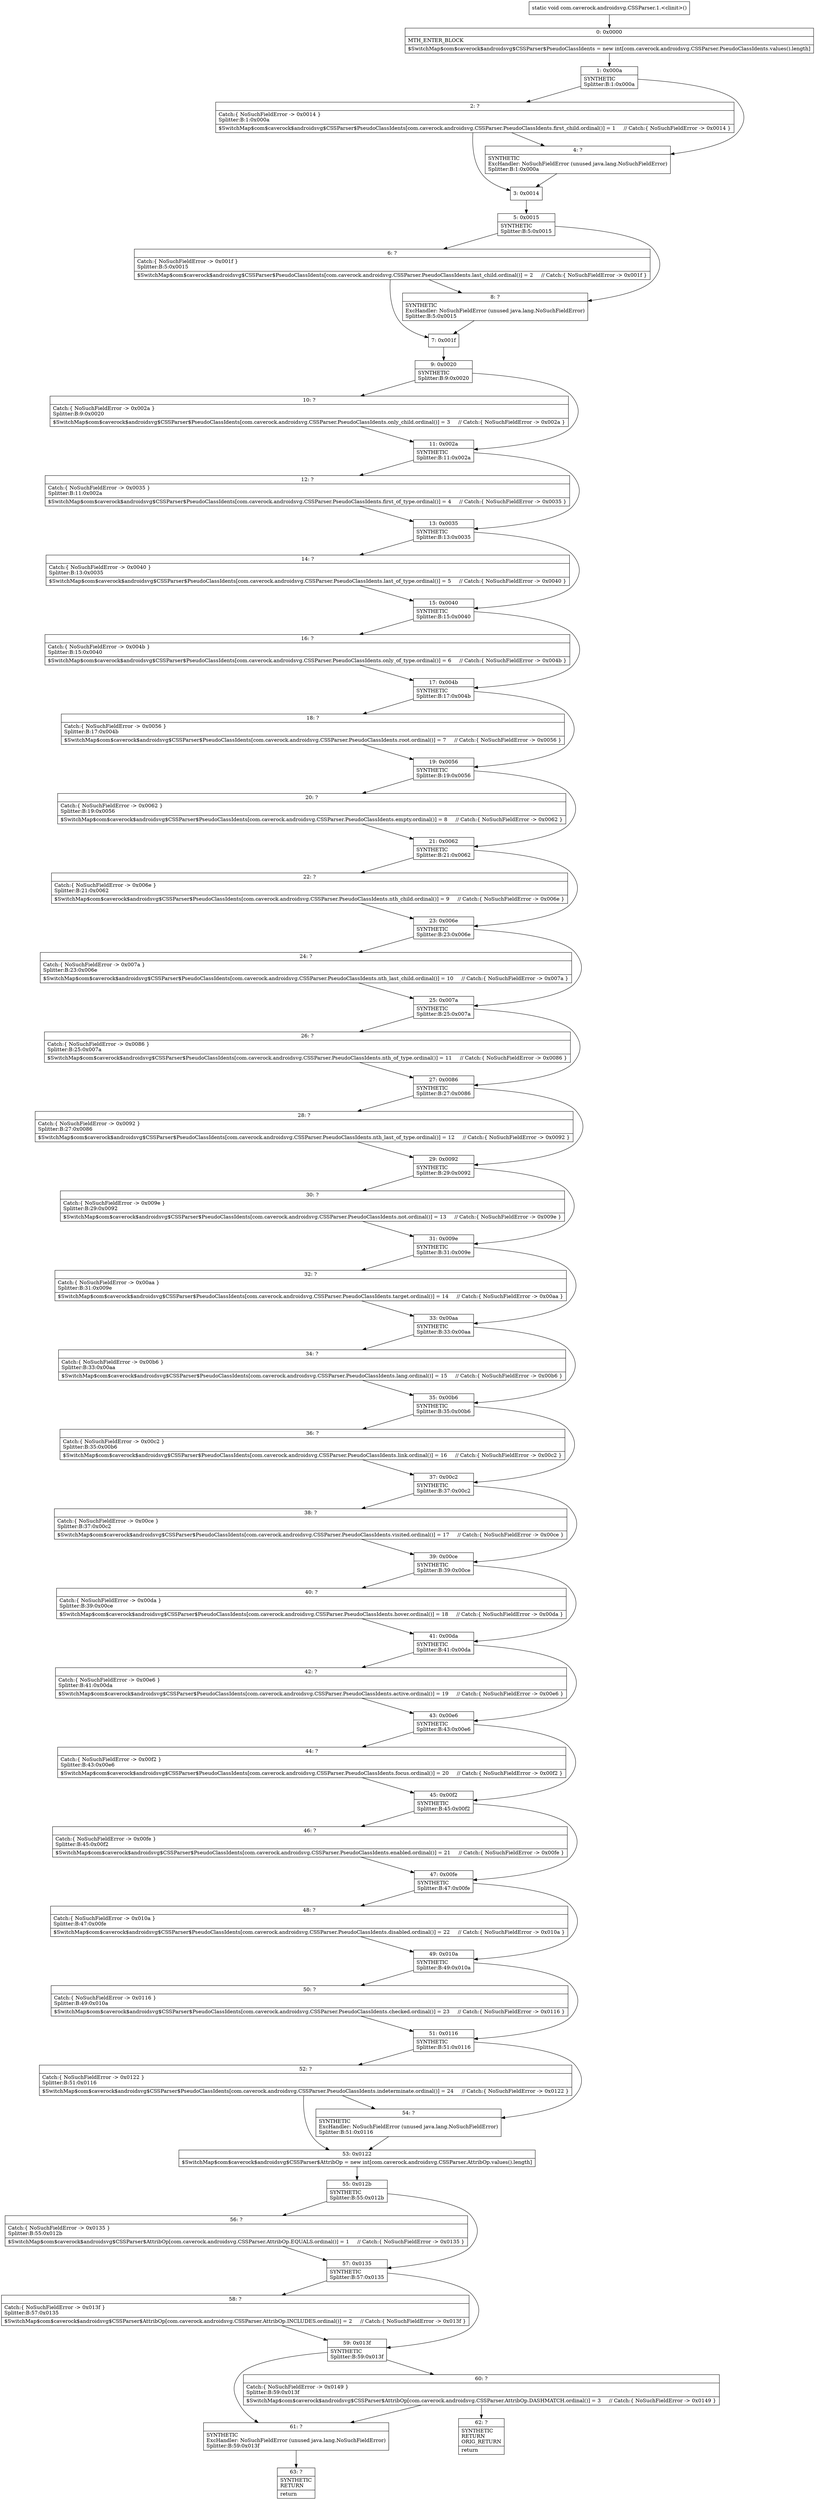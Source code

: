 digraph "CFG forcom.caverock.androidsvg.CSSParser.1.\<clinit\>()V" {
Node_0 [shape=record,label="{0\:\ 0x0000|MTH_ENTER_BLOCK\l|$SwitchMap$com$caverock$androidsvg$CSSParser$PseudoClassIdents = new int[com.caverock.androidsvg.CSSParser.PseudoClassIdents.values().length]\l}"];
Node_1 [shape=record,label="{1\:\ 0x000a|SYNTHETIC\lSplitter:B:1:0x000a\l}"];
Node_2 [shape=record,label="{2\:\ ?|Catch:\{ NoSuchFieldError \-\> 0x0014 \}\lSplitter:B:1:0x000a\l|$SwitchMap$com$caverock$androidsvg$CSSParser$PseudoClassIdents[com.caverock.androidsvg.CSSParser.PseudoClassIdents.first_child.ordinal()] = 1     \/\/ Catch:\{ NoSuchFieldError \-\> 0x0014 \}\l}"];
Node_3 [shape=record,label="{3\:\ 0x0014}"];
Node_4 [shape=record,label="{4\:\ ?|SYNTHETIC\lExcHandler: NoSuchFieldError (unused java.lang.NoSuchFieldError)\lSplitter:B:1:0x000a\l}"];
Node_5 [shape=record,label="{5\:\ 0x0015|SYNTHETIC\lSplitter:B:5:0x0015\l}"];
Node_6 [shape=record,label="{6\:\ ?|Catch:\{ NoSuchFieldError \-\> 0x001f \}\lSplitter:B:5:0x0015\l|$SwitchMap$com$caverock$androidsvg$CSSParser$PseudoClassIdents[com.caverock.androidsvg.CSSParser.PseudoClassIdents.last_child.ordinal()] = 2     \/\/ Catch:\{ NoSuchFieldError \-\> 0x001f \}\l}"];
Node_7 [shape=record,label="{7\:\ 0x001f}"];
Node_8 [shape=record,label="{8\:\ ?|SYNTHETIC\lExcHandler: NoSuchFieldError (unused java.lang.NoSuchFieldError)\lSplitter:B:5:0x0015\l}"];
Node_9 [shape=record,label="{9\:\ 0x0020|SYNTHETIC\lSplitter:B:9:0x0020\l}"];
Node_10 [shape=record,label="{10\:\ ?|Catch:\{ NoSuchFieldError \-\> 0x002a \}\lSplitter:B:9:0x0020\l|$SwitchMap$com$caverock$androidsvg$CSSParser$PseudoClassIdents[com.caverock.androidsvg.CSSParser.PseudoClassIdents.only_child.ordinal()] = 3     \/\/ Catch:\{ NoSuchFieldError \-\> 0x002a \}\l}"];
Node_11 [shape=record,label="{11\:\ 0x002a|SYNTHETIC\lSplitter:B:11:0x002a\l}"];
Node_12 [shape=record,label="{12\:\ ?|Catch:\{ NoSuchFieldError \-\> 0x0035 \}\lSplitter:B:11:0x002a\l|$SwitchMap$com$caverock$androidsvg$CSSParser$PseudoClassIdents[com.caverock.androidsvg.CSSParser.PseudoClassIdents.first_of_type.ordinal()] = 4     \/\/ Catch:\{ NoSuchFieldError \-\> 0x0035 \}\l}"];
Node_13 [shape=record,label="{13\:\ 0x0035|SYNTHETIC\lSplitter:B:13:0x0035\l}"];
Node_14 [shape=record,label="{14\:\ ?|Catch:\{ NoSuchFieldError \-\> 0x0040 \}\lSplitter:B:13:0x0035\l|$SwitchMap$com$caverock$androidsvg$CSSParser$PseudoClassIdents[com.caverock.androidsvg.CSSParser.PseudoClassIdents.last_of_type.ordinal()] = 5     \/\/ Catch:\{ NoSuchFieldError \-\> 0x0040 \}\l}"];
Node_15 [shape=record,label="{15\:\ 0x0040|SYNTHETIC\lSplitter:B:15:0x0040\l}"];
Node_16 [shape=record,label="{16\:\ ?|Catch:\{ NoSuchFieldError \-\> 0x004b \}\lSplitter:B:15:0x0040\l|$SwitchMap$com$caverock$androidsvg$CSSParser$PseudoClassIdents[com.caverock.androidsvg.CSSParser.PseudoClassIdents.only_of_type.ordinal()] = 6     \/\/ Catch:\{ NoSuchFieldError \-\> 0x004b \}\l}"];
Node_17 [shape=record,label="{17\:\ 0x004b|SYNTHETIC\lSplitter:B:17:0x004b\l}"];
Node_18 [shape=record,label="{18\:\ ?|Catch:\{ NoSuchFieldError \-\> 0x0056 \}\lSplitter:B:17:0x004b\l|$SwitchMap$com$caverock$androidsvg$CSSParser$PseudoClassIdents[com.caverock.androidsvg.CSSParser.PseudoClassIdents.root.ordinal()] = 7     \/\/ Catch:\{ NoSuchFieldError \-\> 0x0056 \}\l}"];
Node_19 [shape=record,label="{19\:\ 0x0056|SYNTHETIC\lSplitter:B:19:0x0056\l}"];
Node_20 [shape=record,label="{20\:\ ?|Catch:\{ NoSuchFieldError \-\> 0x0062 \}\lSplitter:B:19:0x0056\l|$SwitchMap$com$caverock$androidsvg$CSSParser$PseudoClassIdents[com.caverock.androidsvg.CSSParser.PseudoClassIdents.empty.ordinal()] = 8     \/\/ Catch:\{ NoSuchFieldError \-\> 0x0062 \}\l}"];
Node_21 [shape=record,label="{21\:\ 0x0062|SYNTHETIC\lSplitter:B:21:0x0062\l}"];
Node_22 [shape=record,label="{22\:\ ?|Catch:\{ NoSuchFieldError \-\> 0x006e \}\lSplitter:B:21:0x0062\l|$SwitchMap$com$caverock$androidsvg$CSSParser$PseudoClassIdents[com.caverock.androidsvg.CSSParser.PseudoClassIdents.nth_child.ordinal()] = 9     \/\/ Catch:\{ NoSuchFieldError \-\> 0x006e \}\l}"];
Node_23 [shape=record,label="{23\:\ 0x006e|SYNTHETIC\lSplitter:B:23:0x006e\l}"];
Node_24 [shape=record,label="{24\:\ ?|Catch:\{ NoSuchFieldError \-\> 0x007a \}\lSplitter:B:23:0x006e\l|$SwitchMap$com$caverock$androidsvg$CSSParser$PseudoClassIdents[com.caverock.androidsvg.CSSParser.PseudoClassIdents.nth_last_child.ordinal()] = 10     \/\/ Catch:\{ NoSuchFieldError \-\> 0x007a \}\l}"];
Node_25 [shape=record,label="{25\:\ 0x007a|SYNTHETIC\lSplitter:B:25:0x007a\l}"];
Node_26 [shape=record,label="{26\:\ ?|Catch:\{ NoSuchFieldError \-\> 0x0086 \}\lSplitter:B:25:0x007a\l|$SwitchMap$com$caverock$androidsvg$CSSParser$PseudoClassIdents[com.caverock.androidsvg.CSSParser.PseudoClassIdents.nth_of_type.ordinal()] = 11     \/\/ Catch:\{ NoSuchFieldError \-\> 0x0086 \}\l}"];
Node_27 [shape=record,label="{27\:\ 0x0086|SYNTHETIC\lSplitter:B:27:0x0086\l}"];
Node_28 [shape=record,label="{28\:\ ?|Catch:\{ NoSuchFieldError \-\> 0x0092 \}\lSplitter:B:27:0x0086\l|$SwitchMap$com$caverock$androidsvg$CSSParser$PseudoClassIdents[com.caverock.androidsvg.CSSParser.PseudoClassIdents.nth_last_of_type.ordinal()] = 12     \/\/ Catch:\{ NoSuchFieldError \-\> 0x0092 \}\l}"];
Node_29 [shape=record,label="{29\:\ 0x0092|SYNTHETIC\lSplitter:B:29:0x0092\l}"];
Node_30 [shape=record,label="{30\:\ ?|Catch:\{ NoSuchFieldError \-\> 0x009e \}\lSplitter:B:29:0x0092\l|$SwitchMap$com$caverock$androidsvg$CSSParser$PseudoClassIdents[com.caverock.androidsvg.CSSParser.PseudoClassIdents.not.ordinal()] = 13     \/\/ Catch:\{ NoSuchFieldError \-\> 0x009e \}\l}"];
Node_31 [shape=record,label="{31\:\ 0x009e|SYNTHETIC\lSplitter:B:31:0x009e\l}"];
Node_32 [shape=record,label="{32\:\ ?|Catch:\{ NoSuchFieldError \-\> 0x00aa \}\lSplitter:B:31:0x009e\l|$SwitchMap$com$caverock$androidsvg$CSSParser$PseudoClassIdents[com.caverock.androidsvg.CSSParser.PseudoClassIdents.target.ordinal()] = 14     \/\/ Catch:\{ NoSuchFieldError \-\> 0x00aa \}\l}"];
Node_33 [shape=record,label="{33\:\ 0x00aa|SYNTHETIC\lSplitter:B:33:0x00aa\l}"];
Node_34 [shape=record,label="{34\:\ ?|Catch:\{ NoSuchFieldError \-\> 0x00b6 \}\lSplitter:B:33:0x00aa\l|$SwitchMap$com$caverock$androidsvg$CSSParser$PseudoClassIdents[com.caverock.androidsvg.CSSParser.PseudoClassIdents.lang.ordinal()] = 15     \/\/ Catch:\{ NoSuchFieldError \-\> 0x00b6 \}\l}"];
Node_35 [shape=record,label="{35\:\ 0x00b6|SYNTHETIC\lSplitter:B:35:0x00b6\l}"];
Node_36 [shape=record,label="{36\:\ ?|Catch:\{ NoSuchFieldError \-\> 0x00c2 \}\lSplitter:B:35:0x00b6\l|$SwitchMap$com$caverock$androidsvg$CSSParser$PseudoClassIdents[com.caverock.androidsvg.CSSParser.PseudoClassIdents.link.ordinal()] = 16     \/\/ Catch:\{ NoSuchFieldError \-\> 0x00c2 \}\l}"];
Node_37 [shape=record,label="{37\:\ 0x00c2|SYNTHETIC\lSplitter:B:37:0x00c2\l}"];
Node_38 [shape=record,label="{38\:\ ?|Catch:\{ NoSuchFieldError \-\> 0x00ce \}\lSplitter:B:37:0x00c2\l|$SwitchMap$com$caverock$androidsvg$CSSParser$PseudoClassIdents[com.caverock.androidsvg.CSSParser.PseudoClassIdents.visited.ordinal()] = 17     \/\/ Catch:\{ NoSuchFieldError \-\> 0x00ce \}\l}"];
Node_39 [shape=record,label="{39\:\ 0x00ce|SYNTHETIC\lSplitter:B:39:0x00ce\l}"];
Node_40 [shape=record,label="{40\:\ ?|Catch:\{ NoSuchFieldError \-\> 0x00da \}\lSplitter:B:39:0x00ce\l|$SwitchMap$com$caverock$androidsvg$CSSParser$PseudoClassIdents[com.caverock.androidsvg.CSSParser.PseudoClassIdents.hover.ordinal()] = 18     \/\/ Catch:\{ NoSuchFieldError \-\> 0x00da \}\l}"];
Node_41 [shape=record,label="{41\:\ 0x00da|SYNTHETIC\lSplitter:B:41:0x00da\l}"];
Node_42 [shape=record,label="{42\:\ ?|Catch:\{ NoSuchFieldError \-\> 0x00e6 \}\lSplitter:B:41:0x00da\l|$SwitchMap$com$caverock$androidsvg$CSSParser$PseudoClassIdents[com.caverock.androidsvg.CSSParser.PseudoClassIdents.active.ordinal()] = 19     \/\/ Catch:\{ NoSuchFieldError \-\> 0x00e6 \}\l}"];
Node_43 [shape=record,label="{43\:\ 0x00e6|SYNTHETIC\lSplitter:B:43:0x00e6\l}"];
Node_44 [shape=record,label="{44\:\ ?|Catch:\{ NoSuchFieldError \-\> 0x00f2 \}\lSplitter:B:43:0x00e6\l|$SwitchMap$com$caverock$androidsvg$CSSParser$PseudoClassIdents[com.caverock.androidsvg.CSSParser.PseudoClassIdents.focus.ordinal()] = 20     \/\/ Catch:\{ NoSuchFieldError \-\> 0x00f2 \}\l}"];
Node_45 [shape=record,label="{45\:\ 0x00f2|SYNTHETIC\lSplitter:B:45:0x00f2\l}"];
Node_46 [shape=record,label="{46\:\ ?|Catch:\{ NoSuchFieldError \-\> 0x00fe \}\lSplitter:B:45:0x00f2\l|$SwitchMap$com$caverock$androidsvg$CSSParser$PseudoClassIdents[com.caverock.androidsvg.CSSParser.PseudoClassIdents.enabled.ordinal()] = 21     \/\/ Catch:\{ NoSuchFieldError \-\> 0x00fe \}\l}"];
Node_47 [shape=record,label="{47\:\ 0x00fe|SYNTHETIC\lSplitter:B:47:0x00fe\l}"];
Node_48 [shape=record,label="{48\:\ ?|Catch:\{ NoSuchFieldError \-\> 0x010a \}\lSplitter:B:47:0x00fe\l|$SwitchMap$com$caverock$androidsvg$CSSParser$PseudoClassIdents[com.caverock.androidsvg.CSSParser.PseudoClassIdents.disabled.ordinal()] = 22     \/\/ Catch:\{ NoSuchFieldError \-\> 0x010a \}\l}"];
Node_49 [shape=record,label="{49\:\ 0x010a|SYNTHETIC\lSplitter:B:49:0x010a\l}"];
Node_50 [shape=record,label="{50\:\ ?|Catch:\{ NoSuchFieldError \-\> 0x0116 \}\lSplitter:B:49:0x010a\l|$SwitchMap$com$caverock$androidsvg$CSSParser$PseudoClassIdents[com.caverock.androidsvg.CSSParser.PseudoClassIdents.checked.ordinal()] = 23     \/\/ Catch:\{ NoSuchFieldError \-\> 0x0116 \}\l}"];
Node_51 [shape=record,label="{51\:\ 0x0116|SYNTHETIC\lSplitter:B:51:0x0116\l}"];
Node_52 [shape=record,label="{52\:\ ?|Catch:\{ NoSuchFieldError \-\> 0x0122 \}\lSplitter:B:51:0x0116\l|$SwitchMap$com$caverock$androidsvg$CSSParser$PseudoClassIdents[com.caverock.androidsvg.CSSParser.PseudoClassIdents.indeterminate.ordinal()] = 24     \/\/ Catch:\{ NoSuchFieldError \-\> 0x0122 \}\l}"];
Node_53 [shape=record,label="{53\:\ 0x0122|$SwitchMap$com$caverock$androidsvg$CSSParser$AttribOp = new int[com.caverock.androidsvg.CSSParser.AttribOp.values().length]\l}"];
Node_54 [shape=record,label="{54\:\ ?|SYNTHETIC\lExcHandler: NoSuchFieldError (unused java.lang.NoSuchFieldError)\lSplitter:B:51:0x0116\l}"];
Node_55 [shape=record,label="{55\:\ 0x012b|SYNTHETIC\lSplitter:B:55:0x012b\l}"];
Node_56 [shape=record,label="{56\:\ ?|Catch:\{ NoSuchFieldError \-\> 0x0135 \}\lSplitter:B:55:0x012b\l|$SwitchMap$com$caverock$androidsvg$CSSParser$AttribOp[com.caverock.androidsvg.CSSParser.AttribOp.EQUALS.ordinal()] = 1     \/\/ Catch:\{ NoSuchFieldError \-\> 0x0135 \}\l}"];
Node_57 [shape=record,label="{57\:\ 0x0135|SYNTHETIC\lSplitter:B:57:0x0135\l}"];
Node_58 [shape=record,label="{58\:\ ?|Catch:\{ NoSuchFieldError \-\> 0x013f \}\lSplitter:B:57:0x0135\l|$SwitchMap$com$caverock$androidsvg$CSSParser$AttribOp[com.caverock.androidsvg.CSSParser.AttribOp.INCLUDES.ordinal()] = 2     \/\/ Catch:\{ NoSuchFieldError \-\> 0x013f \}\l}"];
Node_59 [shape=record,label="{59\:\ 0x013f|SYNTHETIC\lSplitter:B:59:0x013f\l}"];
Node_60 [shape=record,label="{60\:\ ?|Catch:\{ NoSuchFieldError \-\> 0x0149 \}\lSplitter:B:59:0x013f\l|$SwitchMap$com$caverock$androidsvg$CSSParser$AttribOp[com.caverock.androidsvg.CSSParser.AttribOp.DASHMATCH.ordinal()] = 3     \/\/ Catch:\{ NoSuchFieldError \-\> 0x0149 \}\l}"];
Node_61 [shape=record,label="{61\:\ ?|SYNTHETIC\lExcHandler: NoSuchFieldError (unused java.lang.NoSuchFieldError)\lSplitter:B:59:0x013f\l}"];
Node_62 [shape=record,label="{62\:\ ?|SYNTHETIC\lRETURN\lORIG_RETURN\l|return\l}"];
Node_63 [shape=record,label="{63\:\ ?|SYNTHETIC\lRETURN\l|return\l}"];
MethodNode[shape=record,label="{static void com.caverock.androidsvg.CSSParser.1.\<clinit\>() }"];
MethodNode -> Node_0;
Node_0 -> Node_1;
Node_1 -> Node_2;
Node_1 -> Node_4;
Node_2 -> Node_3;
Node_2 -> Node_4;
Node_3 -> Node_5;
Node_4 -> Node_3;
Node_5 -> Node_6;
Node_5 -> Node_8;
Node_6 -> Node_7;
Node_6 -> Node_8;
Node_7 -> Node_9;
Node_8 -> Node_7;
Node_9 -> Node_10;
Node_9 -> Node_11;
Node_10 -> Node_11;
Node_11 -> Node_12;
Node_11 -> Node_13;
Node_12 -> Node_13;
Node_13 -> Node_14;
Node_13 -> Node_15;
Node_14 -> Node_15;
Node_15 -> Node_16;
Node_15 -> Node_17;
Node_16 -> Node_17;
Node_17 -> Node_18;
Node_17 -> Node_19;
Node_18 -> Node_19;
Node_19 -> Node_20;
Node_19 -> Node_21;
Node_20 -> Node_21;
Node_21 -> Node_22;
Node_21 -> Node_23;
Node_22 -> Node_23;
Node_23 -> Node_24;
Node_23 -> Node_25;
Node_24 -> Node_25;
Node_25 -> Node_26;
Node_25 -> Node_27;
Node_26 -> Node_27;
Node_27 -> Node_28;
Node_27 -> Node_29;
Node_28 -> Node_29;
Node_29 -> Node_30;
Node_29 -> Node_31;
Node_30 -> Node_31;
Node_31 -> Node_32;
Node_31 -> Node_33;
Node_32 -> Node_33;
Node_33 -> Node_34;
Node_33 -> Node_35;
Node_34 -> Node_35;
Node_35 -> Node_36;
Node_35 -> Node_37;
Node_36 -> Node_37;
Node_37 -> Node_38;
Node_37 -> Node_39;
Node_38 -> Node_39;
Node_39 -> Node_40;
Node_39 -> Node_41;
Node_40 -> Node_41;
Node_41 -> Node_42;
Node_41 -> Node_43;
Node_42 -> Node_43;
Node_43 -> Node_44;
Node_43 -> Node_45;
Node_44 -> Node_45;
Node_45 -> Node_46;
Node_45 -> Node_47;
Node_46 -> Node_47;
Node_47 -> Node_48;
Node_47 -> Node_49;
Node_48 -> Node_49;
Node_49 -> Node_50;
Node_49 -> Node_51;
Node_50 -> Node_51;
Node_51 -> Node_52;
Node_51 -> Node_54;
Node_52 -> Node_53;
Node_52 -> Node_54;
Node_53 -> Node_55;
Node_54 -> Node_53;
Node_55 -> Node_56;
Node_55 -> Node_57;
Node_56 -> Node_57;
Node_57 -> Node_58;
Node_57 -> Node_59;
Node_58 -> Node_59;
Node_59 -> Node_60;
Node_59 -> Node_61;
Node_60 -> Node_61;
Node_60 -> Node_62;
Node_61 -> Node_63;
}


